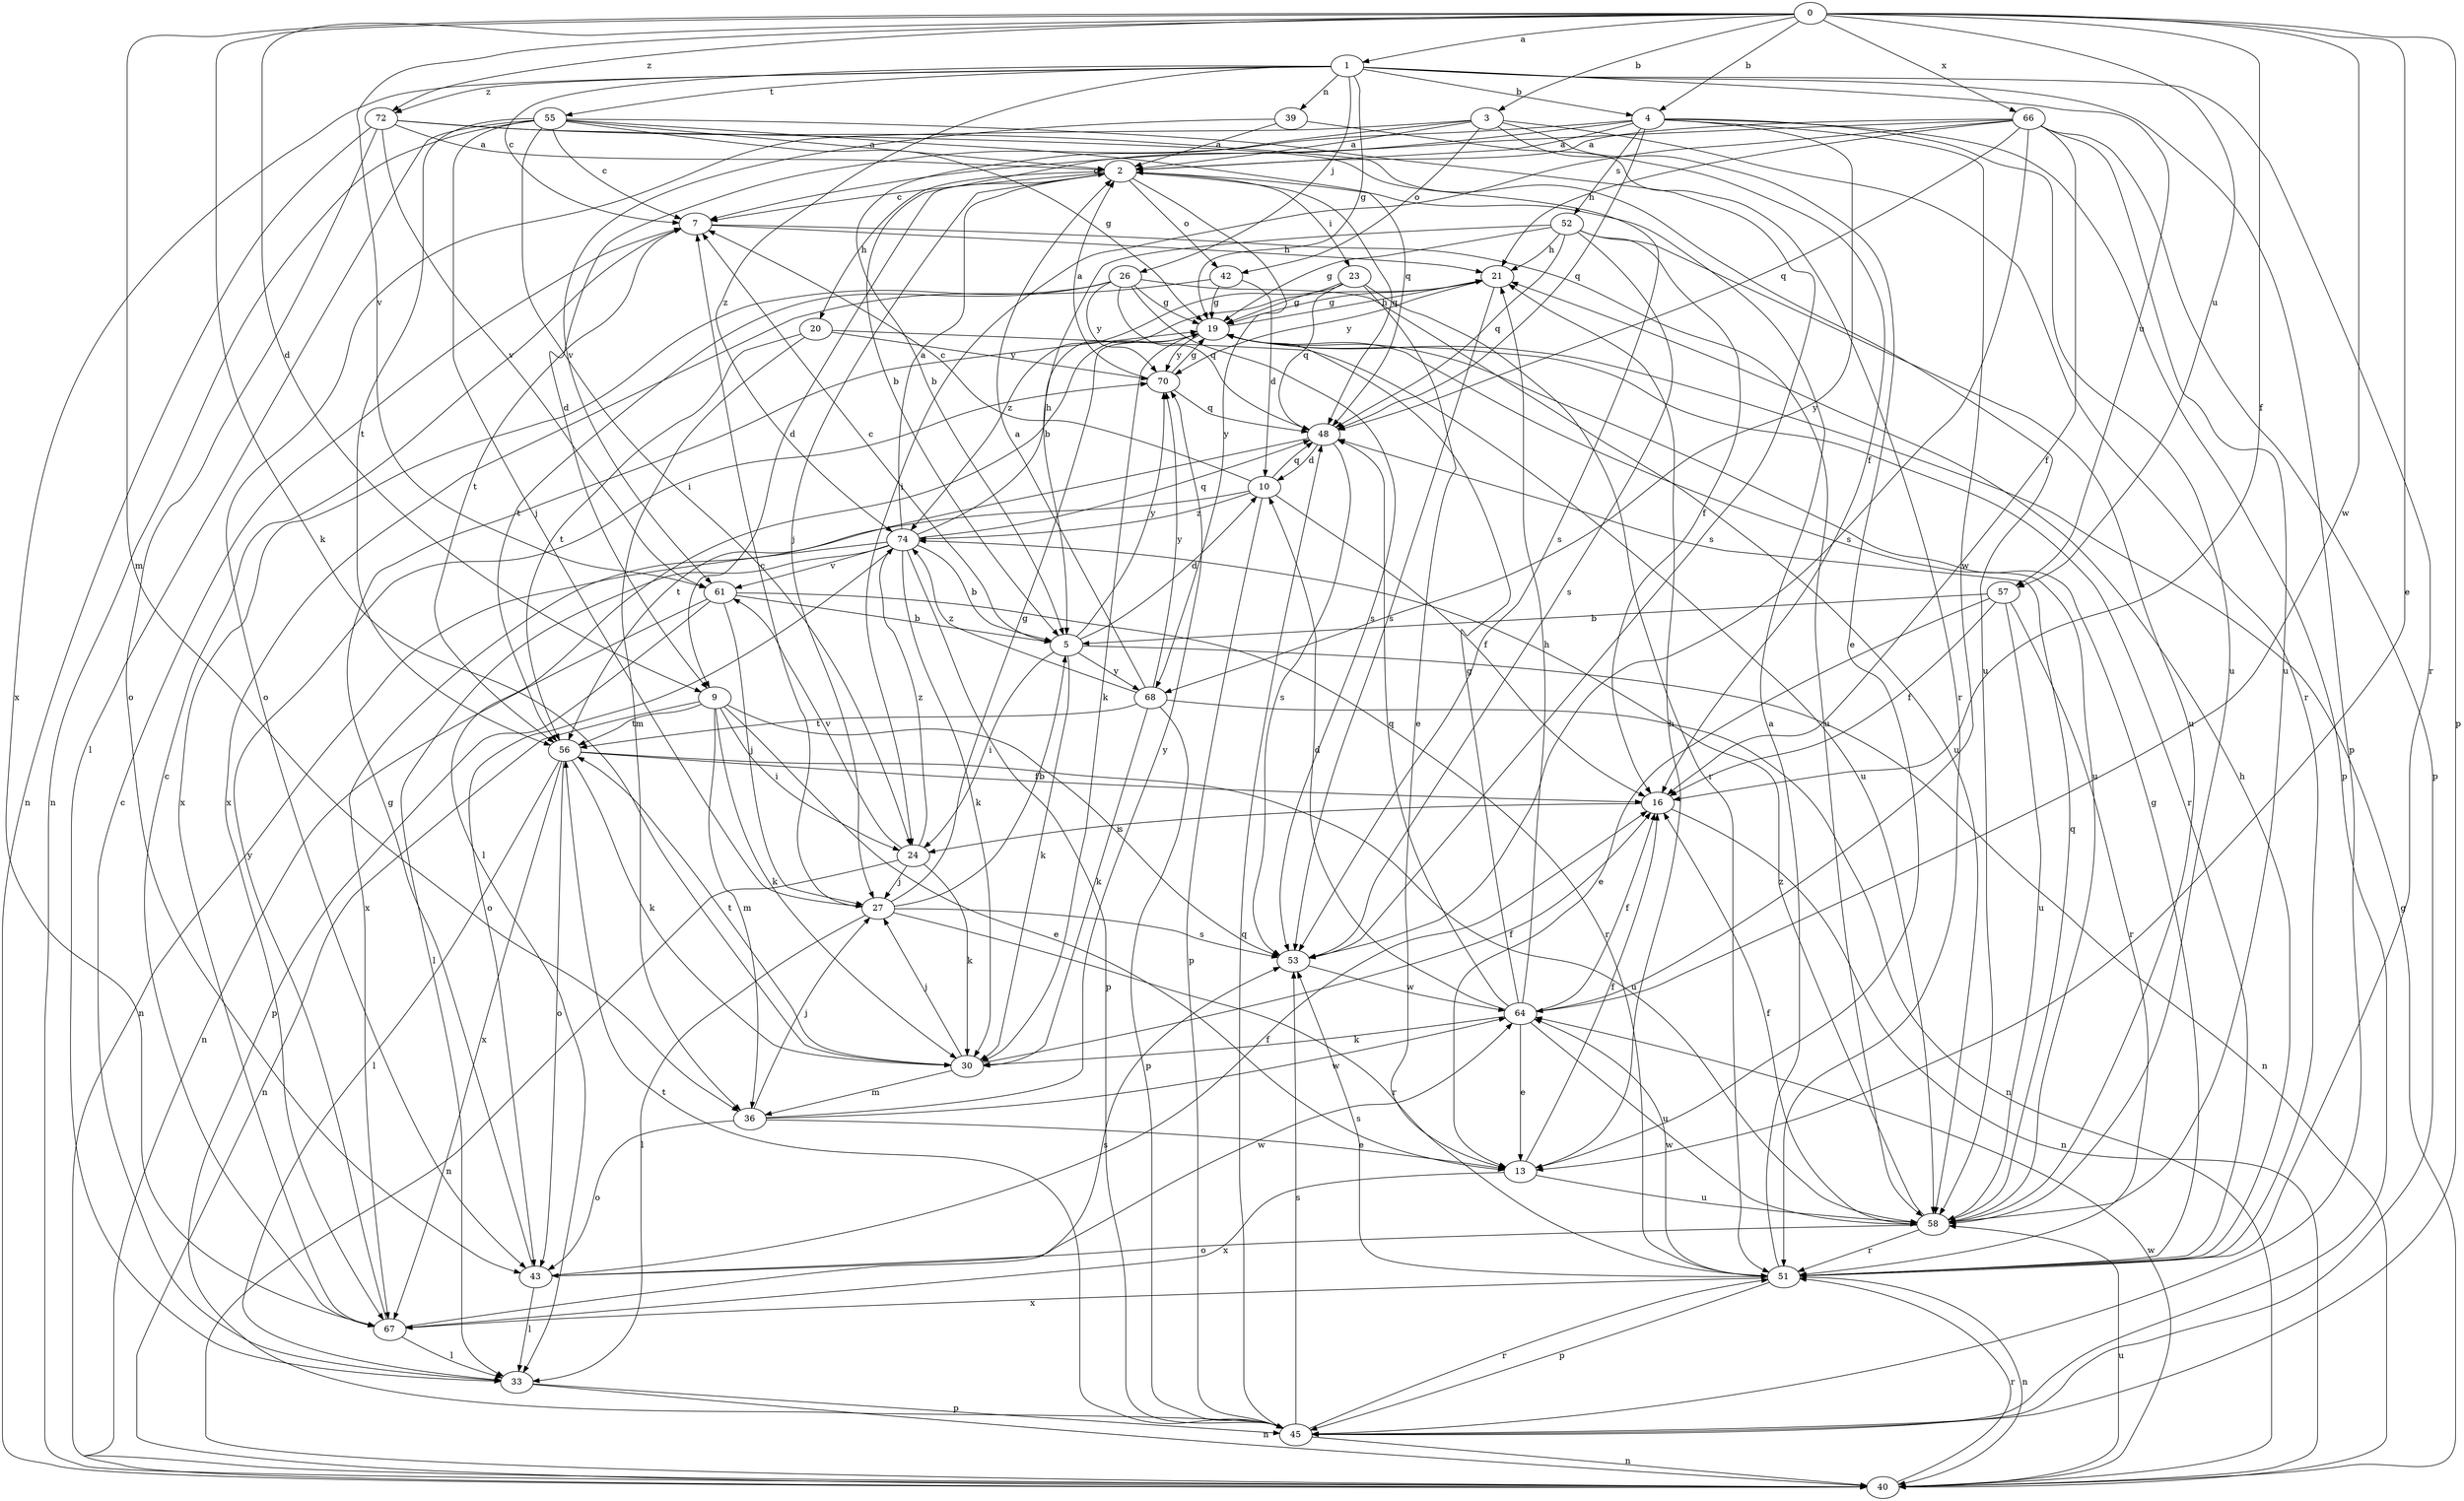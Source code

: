 strict digraph  {
0;
1;
2;
3;
4;
5;
7;
9;
10;
13;
16;
19;
20;
21;
23;
24;
26;
27;
30;
33;
36;
39;
40;
42;
43;
45;
48;
51;
52;
53;
55;
56;
57;
58;
61;
64;
66;
67;
68;
70;
72;
74;
0 -> 1  [label=a];
0 -> 3  [label=b];
0 -> 4  [label=b];
0 -> 9  [label=d];
0 -> 13  [label=e];
0 -> 16  [label=f];
0 -> 30  [label=k];
0 -> 36  [label=m];
0 -> 45  [label=p];
0 -> 57  [label=u];
0 -> 61  [label=v];
0 -> 64  [label=w];
0 -> 66  [label=x];
0 -> 72  [label=z];
1 -> 4  [label=b];
1 -> 7  [label=c];
1 -> 19  [label=g];
1 -> 26  [label=j];
1 -> 39  [label=n];
1 -> 45  [label=p];
1 -> 51  [label=r];
1 -> 55  [label=t];
1 -> 57  [label=u];
1 -> 67  [label=x];
1 -> 72  [label=z];
1 -> 74  [label=z];
2 -> 7  [label=c];
2 -> 9  [label=d];
2 -> 20  [label=h];
2 -> 23  [label=i];
2 -> 27  [label=j];
2 -> 42  [label=o];
2 -> 48  [label=q];
2 -> 68  [label=y];
3 -> 2  [label=a];
3 -> 5  [label=b];
3 -> 13  [label=e];
3 -> 16  [label=f];
3 -> 42  [label=o];
3 -> 43  [label=o];
3 -> 51  [label=r];
4 -> 2  [label=a];
4 -> 5  [label=b];
4 -> 9  [label=d];
4 -> 45  [label=p];
4 -> 48  [label=q];
4 -> 52  [label=s];
4 -> 58  [label=u];
4 -> 64  [label=w];
4 -> 68  [label=y];
5 -> 7  [label=c];
5 -> 10  [label=d];
5 -> 24  [label=i];
5 -> 30  [label=k];
5 -> 40  [label=n];
5 -> 68  [label=y];
5 -> 70  [label=y];
7 -> 21  [label=h];
7 -> 56  [label=t];
7 -> 58  [label=u];
9 -> 13  [label=e];
9 -> 24  [label=i];
9 -> 30  [label=k];
9 -> 36  [label=m];
9 -> 40  [label=n];
9 -> 53  [label=s];
9 -> 56  [label=t];
10 -> 7  [label=c];
10 -> 16  [label=f];
10 -> 45  [label=p];
10 -> 48  [label=q];
10 -> 67  [label=x];
10 -> 74  [label=z];
13 -> 16  [label=f];
13 -> 21  [label=h];
13 -> 58  [label=u];
13 -> 67  [label=x];
16 -> 24  [label=i];
16 -> 40  [label=n];
19 -> 21  [label=h];
19 -> 30  [label=k];
19 -> 33  [label=l];
19 -> 51  [label=r];
19 -> 58  [label=u];
19 -> 70  [label=y];
20 -> 36  [label=m];
20 -> 56  [label=t];
20 -> 58  [label=u];
20 -> 70  [label=y];
21 -> 19  [label=g];
21 -> 53  [label=s];
21 -> 70  [label=y];
23 -> 13  [label=e];
23 -> 19  [label=g];
23 -> 48  [label=q];
23 -> 51  [label=r];
23 -> 74  [label=z];
24 -> 27  [label=j];
24 -> 30  [label=k];
24 -> 40  [label=n];
24 -> 61  [label=v];
24 -> 74  [label=z];
26 -> 19  [label=g];
26 -> 48  [label=q];
26 -> 53  [label=s];
26 -> 56  [label=t];
26 -> 58  [label=u];
26 -> 67  [label=x];
26 -> 70  [label=y];
27 -> 5  [label=b];
27 -> 7  [label=c];
27 -> 19  [label=g];
27 -> 33  [label=l];
27 -> 51  [label=r];
27 -> 53  [label=s];
30 -> 16  [label=f];
30 -> 27  [label=j];
30 -> 36  [label=m];
30 -> 56  [label=t];
33 -> 7  [label=c];
33 -> 40  [label=n];
33 -> 45  [label=p];
36 -> 13  [label=e];
36 -> 27  [label=j];
36 -> 43  [label=o];
36 -> 64  [label=w];
36 -> 70  [label=y];
39 -> 2  [label=a];
39 -> 51  [label=r];
39 -> 61  [label=v];
40 -> 19  [label=g];
40 -> 51  [label=r];
40 -> 58  [label=u];
40 -> 64  [label=w];
42 -> 10  [label=d];
42 -> 19  [label=g];
42 -> 67  [label=x];
43 -> 16  [label=f];
43 -> 19  [label=g];
43 -> 33  [label=l];
43 -> 64  [label=w];
45 -> 40  [label=n];
45 -> 48  [label=q];
45 -> 51  [label=r];
45 -> 53  [label=s];
45 -> 56  [label=t];
48 -> 10  [label=d];
48 -> 53  [label=s];
48 -> 56  [label=t];
51 -> 2  [label=a];
51 -> 19  [label=g];
51 -> 21  [label=h];
51 -> 40  [label=n];
51 -> 45  [label=p];
51 -> 53  [label=s];
51 -> 64  [label=w];
51 -> 67  [label=x];
52 -> 5  [label=b];
52 -> 16  [label=f];
52 -> 19  [label=g];
52 -> 21  [label=h];
52 -> 48  [label=q];
52 -> 53  [label=s];
52 -> 58  [label=u];
53 -> 64  [label=w];
55 -> 2  [label=a];
55 -> 7  [label=c];
55 -> 19  [label=g];
55 -> 24  [label=i];
55 -> 27  [label=j];
55 -> 33  [label=l];
55 -> 40  [label=n];
55 -> 48  [label=q];
55 -> 53  [label=s];
55 -> 56  [label=t];
56 -> 16  [label=f];
56 -> 30  [label=k];
56 -> 33  [label=l];
56 -> 43  [label=o];
56 -> 58  [label=u];
56 -> 67  [label=x];
57 -> 5  [label=b];
57 -> 13  [label=e];
57 -> 16  [label=f];
57 -> 51  [label=r];
57 -> 58  [label=u];
58 -> 16  [label=f];
58 -> 43  [label=o];
58 -> 48  [label=q];
58 -> 51  [label=r];
58 -> 74  [label=z];
61 -> 5  [label=b];
61 -> 27  [label=j];
61 -> 40  [label=n];
61 -> 45  [label=p];
61 -> 51  [label=r];
64 -> 10  [label=d];
64 -> 13  [label=e];
64 -> 16  [label=f];
64 -> 19  [label=g];
64 -> 21  [label=h];
64 -> 30  [label=k];
64 -> 48  [label=q];
64 -> 58  [label=u];
66 -> 2  [label=a];
66 -> 7  [label=c];
66 -> 16  [label=f];
66 -> 21  [label=h];
66 -> 24  [label=i];
66 -> 45  [label=p];
66 -> 48  [label=q];
66 -> 53  [label=s];
66 -> 58  [label=u];
67 -> 7  [label=c];
67 -> 33  [label=l];
67 -> 53  [label=s];
67 -> 70  [label=y];
68 -> 2  [label=a];
68 -> 30  [label=k];
68 -> 40  [label=n];
68 -> 45  [label=p];
68 -> 56  [label=t];
68 -> 70  [label=y];
68 -> 74  [label=z];
70 -> 2  [label=a];
70 -> 19  [label=g];
70 -> 48  [label=q];
72 -> 2  [label=a];
72 -> 40  [label=n];
72 -> 43  [label=o];
72 -> 53  [label=s];
72 -> 58  [label=u];
72 -> 61  [label=v];
74 -> 2  [label=a];
74 -> 5  [label=b];
74 -> 21  [label=h];
74 -> 30  [label=k];
74 -> 33  [label=l];
74 -> 40  [label=n];
74 -> 43  [label=o];
74 -> 45  [label=p];
74 -> 48  [label=q];
74 -> 61  [label=v];
}
